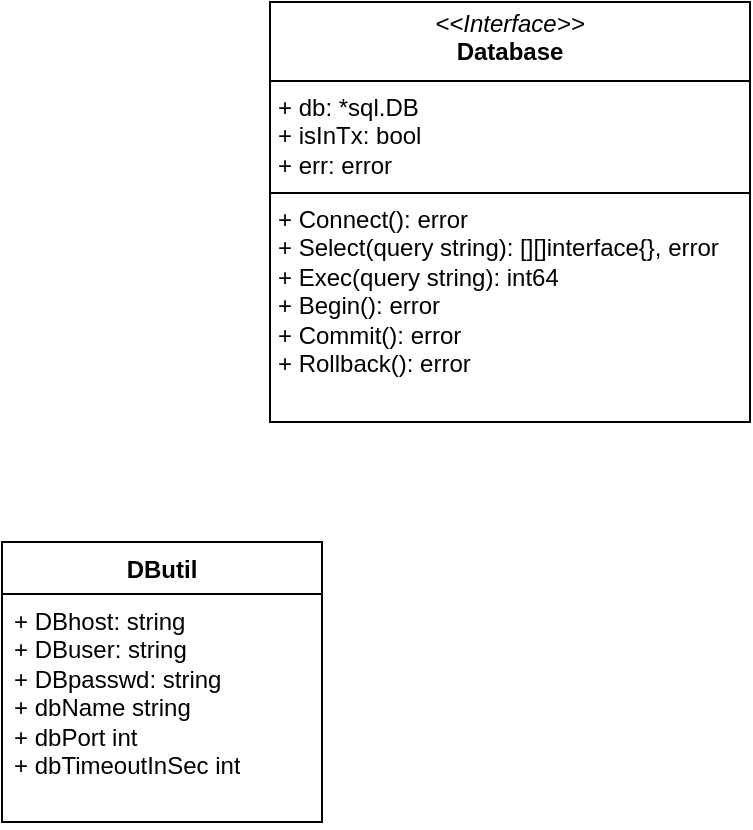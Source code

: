 <mxfile version="24.2.7" type="github">
  <diagram id="C5RBs43oDa-KdzZeNtuy" name="Page-1">
    <mxGraphModel dx="1050" dy="566" grid="1" gridSize="10" guides="1" tooltips="1" connect="1" arrows="1" fold="1" page="1" pageScale="1" pageWidth="827" pageHeight="1169" math="0" shadow="0">
      <root>
        <mxCell id="WIyWlLk6GJQsqaUBKTNV-0" />
        <mxCell id="WIyWlLk6GJQsqaUBKTNV-1" parent="WIyWlLk6GJQsqaUBKTNV-0" />
        <mxCell id="lZEyB0sZOzwZCweGVNaK-5" value="&lt;p style=&quot;margin:0px;margin-top:4px;text-align:center;&quot;&gt;&lt;i&gt;&amp;lt;&amp;lt;Interface&amp;gt;&amp;gt;&lt;/i&gt;&lt;br&gt;&lt;b&gt;Database&lt;/b&gt;&lt;br&gt;&lt;/p&gt;&lt;hr size=&quot;1&quot; style=&quot;border-style:solid;&quot;&gt;&lt;p style=&quot;margin:0px;margin-left:4px;&quot;&gt;+ db: *sql.DB&lt;br&gt;+ isInTx: bool&lt;/p&gt;&lt;p style=&quot;margin:0px;margin-left:4px;&quot;&gt;+ err: error&lt;br&gt;&lt;/p&gt;&lt;hr size=&quot;1&quot; style=&quot;border-style:solid;&quot;&gt;&lt;p style=&quot;margin:0px;margin-left:4px;&quot;&gt;+ Connect(): error&lt;br&gt;&lt;/p&gt;&lt;p style=&quot;margin:0px;margin-left:4px;&quot;&gt;+ Select(query string): [][]interface{}, error&lt;br&gt;+ Exec(query string): int64&lt;/p&gt;&lt;p style=&quot;margin:0px;margin-left:4px;&quot;&gt;+ &lt;span style=&quot;white-space: pre;&quot;&gt;Begin(&lt;/span&gt;&lt;span style=&quot;white-space: pre;&quot;&gt;): &lt;/span&gt;&lt;span style=&quot;white-space: pre;&quot;&gt;error&lt;/span&gt;&lt;/p&gt;&lt;p style=&quot;margin:0px;margin-left:4px;&quot;&gt;+ &lt;span style=&quot;white-space: pre;&quot;&gt;Commit(&lt;/span&gt;&lt;span style=&quot;white-space: pre;&quot;&gt;): &lt;/span&gt;&lt;span style=&quot;white-space: pre;&quot;&gt;error&lt;/span&gt;&lt;/p&gt;&lt;p style=&quot;margin:0px;margin-left:4px;&quot;&gt;+ &lt;span style=&quot;white-space: pre;&quot;&gt;Rollback(&lt;/span&gt;&lt;span style=&quot;white-space: pre;&quot;&gt;): &lt;/span&gt;&lt;span style=&quot;white-space: pre;&quot;&gt;error&lt;/span&gt;&lt;/p&gt;" style="verticalAlign=top;align=left;overflow=fill;html=1;whiteSpace=wrap;" vertex="1" parent="WIyWlLk6GJQsqaUBKTNV-1">
          <mxGeometry x="294" y="140" width="240" height="210" as="geometry" />
        </mxCell>
        <mxCell id="lZEyB0sZOzwZCweGVNaK-13" value="&lt;div&gt;DButil&lt;/div&gt;&lt;div&gt;&lt;br&gt;&lt;/div&gt;" style="swimlane;fontStyle=1;align=center;verticalAlign=top;childLayout=stackLayout;horizontal=1;startSize=26;horizontalStack=0;resizeParent=1;resizeParentMax=0;resizeLast=0;collapsible=1;marginBottom=0;whiteSpace=wrap;html=1;" vertex="1" parent="WIyWlLk6GJQsqaUBKTNV-1">
          <mxGeometry x="160" y="410" width="160" height="140" as="geometry" />
        </mxCell>
        <mxCell id="lZEyB0sZOzwZCweGVNaK-14" value="&lt;div&gt;+ DBhost: string&lt;/div&gt;&lt;div&gt;+ DBuser: string&lt;/div&gt;&lt;div&gt;+ DBpasswd: string&lt;/div&gt;&lt;div&gt;+ dbName string&lt;/div&gt;&lt;div&gt;+ dbPort int&lt;/div&gt;&lt;div&gt;+ dbTimeoutInSec int&lt;br&gt;&lt;/div&gt;" style="text;strokeColor=none;fillColor=none;align=left;verticalAlign=top;spacingLeft=4;spacingRight=4;overflow=hidden;rotatable=0;points=[[0,0.5],[1,0.5]];portConstraint=eastwest;whiteSpace=wrap;html=1;" vertex="1" parent="lZEyB0sZOzwZCweGVNaK-13">
          <mxGeometry y="26" width="160" height="114" as="geometry" />
        </mxCell>
      </root>
    </mxGraphModel>
  </diagram>
</mxfile>
